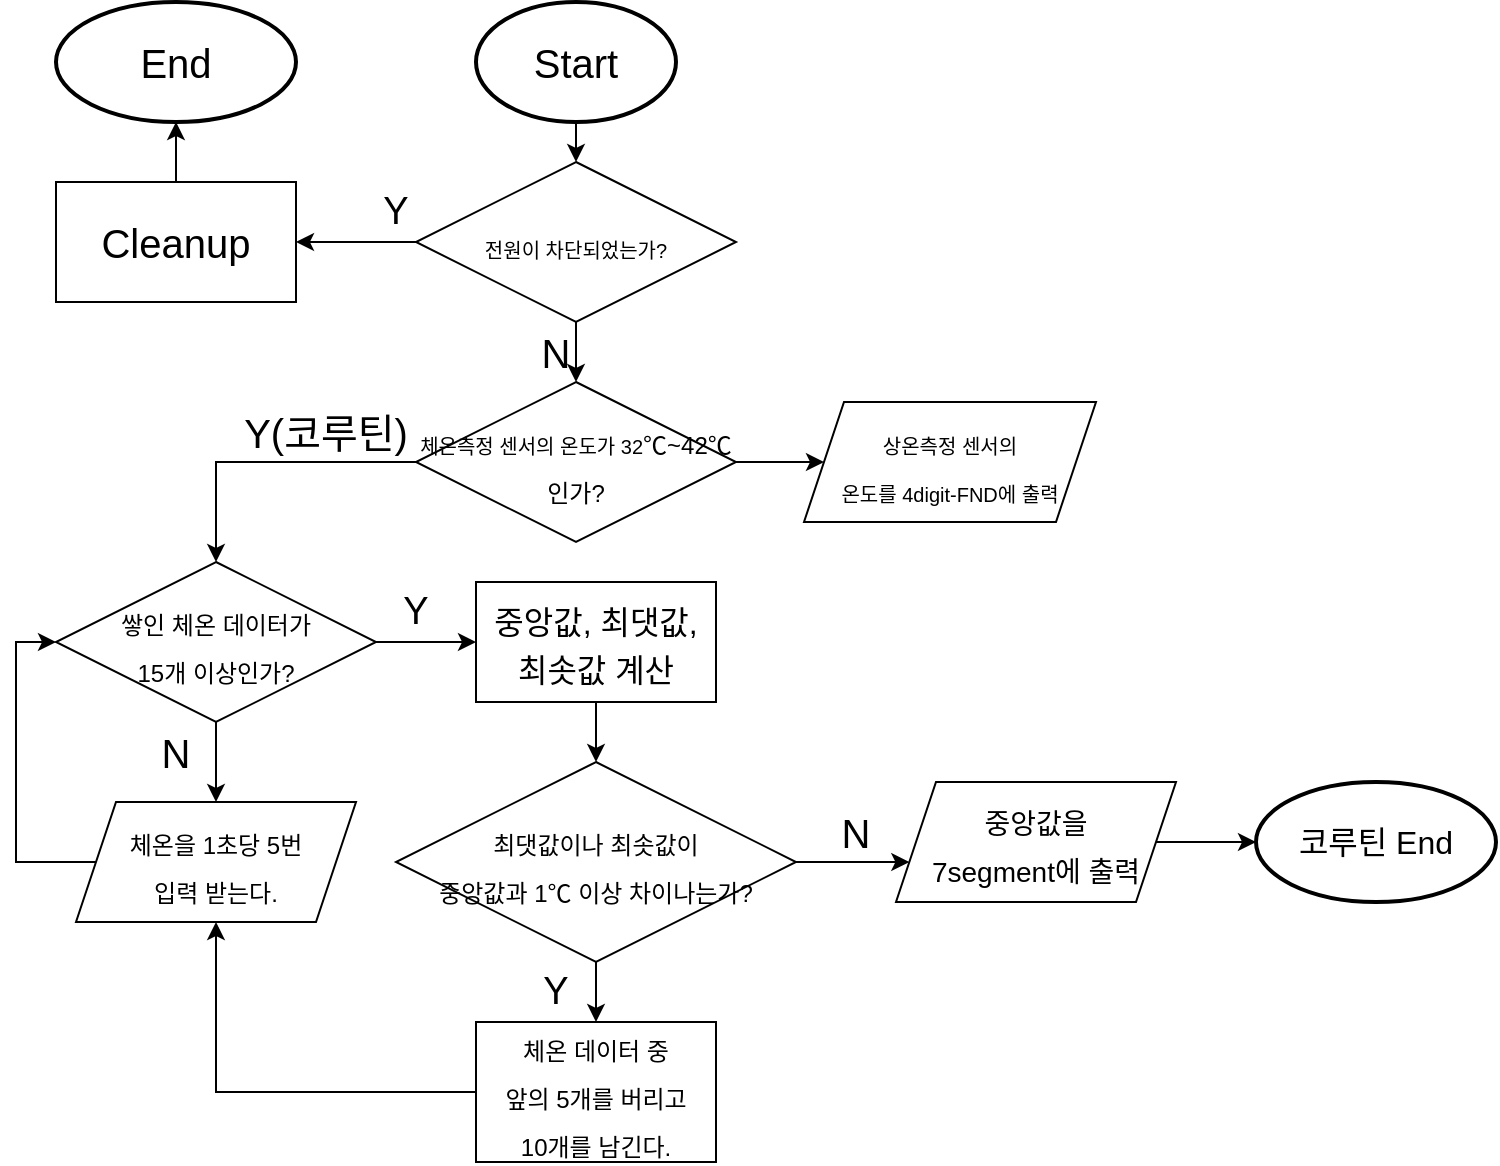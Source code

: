 <mxfile version="15.7.3" type="github">
  <diagram id="HOxBn5tht_EYRTDBTTVy" name="Page-1">
    <mxGraphModel dx="1038" dy="1752" grid="1" gridSize="10" guides="1" tooltips="1" connect="1" arrows="1" fold="1" page="1" pageScale="1" pageWidth="827" pageHeight="1169" math="0" shadow="0">
      <root>
        <mxCell id="0" />
        <mxCell id="1" parent="0" />
        <mxCell id="lryujA1LKYhaAFnQ_uCR-1" value="&lt;font style=&quot;font-size: 20px&quot;&gt;Start&lt;/font&gt;" style="strokeWidth=2;html=1;shape=mxgraph.flowchart.start_1;whiteSpace=wrap;" vertex="1" parent="1">
          <mxGeometry x="250" width="100" height="60" as="geometry" />
        </mxCell>
        <mxCell id="lryujA1LKYhaAFnQ_uCR-2" value="" style="endArrow=classic;html=1;rounded=0;fontSize=20;exitX=0.5;exitY=1;exitDx=0;exitDy=0;exitPerimeter=0;" edge="1" parent="1" source="lryujA1LKYhaAFnQ_uCR-1" target="lryujA1LKYhaAFnQ_uCR-3">
          <mxGeometry width="50" height="50" relative="1" as="geometry">
            <mxPoint x="390" y="220" as="sourcePoint" />
            <mxPoint x="300" y="90" as="targetPoint" />
          </mxGeometry>
        </mxCell>
        <mxCell id="lryujA1LKYhaAFnQ_uCR-12" value="" style="edgeStyle=orthogonalEdgeStyle;rounded=0;orthogonalLoop=1;jettySize=auto;html=1;fontSize=19;" edge="1" parent="1" source="lryujA1LKYhaAFnQ_uCR-3" target="lryujA1LKYhaAFnQ_uCR-11">
          <mxGeometry relative="1" as="geometry" />
        </mxCell>
        <mxCell id="lryujA1LKYhaAFnQ_uCR-16" value="" style="edgeStyle=orthogonalEdgeStyle;rounded=0;orthogonalLoop=1;jettySize=auto;html=1;fontSize=20;" edge="1" parent="1" source="lryujA1LKYhaAFnQ_uCR-3" target="lryujA1LKYhaAFnQ_uCR-15">
          <mxGeometry relative="1" as="geometry" />
        </mxCell>
        <mxCell id="lryujA1LKYhaAFnQ_uCR-3" value="&lt;font size=&quot;1&quot;&gt;전원이 차단되었는가?&lt;/font&gt;" style="rhombus;whiteSpace=wrap;html=1;fontSize=20;" vertex="1" parent="1">
          <mxGeometry x="220" y="80" width="160" height="80" as="geometry" />
        </mxCell>
        <mxCell id="lryujA1LKYhaAFnQ_uCR-10" value="Y" style="text;html=1;strokeColor=none;fillColor=none;align=center;verticalAlign=middle;whiteSpace=wrap;rounded=0;fontSize=19;" vertex="1" parent="1">
          <mxGeometry x="180" y="90" width="60" height="30" as="geometry" />
        </mxCell>
        <mxCell id="lryujA1LKYhaAFnQ_uCR-14" value="" style="edgeStyle=orthogonalEdgeStyle;rounded=0;orthogonalLoop=1;jettySize=auto;html=1;fontSize=19;" edge="1" parent="1" source="lryujA1LKYhaAFnQ_uCR-11" target="lryujA1LKYhaAFnQ_uCR-13">
          <mxGeometry relative="1" as="geometry" />
        </mxCell>
        <mxCell id="lryujA1LKYhaAFnQ_uCR-11" value="Cleanup" style="whiteSpace=wrap;html=1;fontSize=20;" vertex="1" parent="1">
          <mxGeometry x="40" y="90" width="120" height="60" as="geometry" />
        </mxCell>
        <mxCell id="lryujA1LKYhaAFnQ_uCR-13" value="&lt;font style=&quot;font-size: 20px&quot;&gt;End&lt;/font&gt;" style="strokeWidth=2;html=1;shape=mxgraph.flowchart.start_1;whiteSpace=wrap;" vertex="1" parent="1">
          <mxGeometry x="40" width="120" height="60" as="geometry" />
        </mxCell>
        <mxCell id="lryujA1LKYhaAFnQ_uCR-19" value="" style="edgeStyle=orthogonalEdgeStyle;rounded=0;orthogonalLoop=1;jettySize=auto;html=1;fontSize=20;fontColor=#000000;" edge="1" parent="1" source="lryujA1LKYhaAFnQ_uCR-15" target="lryujA1LKYhaAFnQ_uCR-18">
          <mxGeometry relative="1" as="geometry" />
        </mxCell>
        <mxCell id="lryujA1LKYhaAFnQ_uCR-28" value="" style="edgeStyle=orthogonalEdgeStyle;rounded=0;jumpStyle=none;orthogonalLoop=1;jettySize=auto;html=1;fontSize=20;fontColor=#000000;" edge="1" parent="1" source="lryujA1LKYhaAFnQ_uCR-15" target="lryujA1LKYhaAFnQ_uCR-27">
          <mxGeometry relative="1" as="geometry" />
        </mxCell>
        <mxCell id="lryujA1LKYhaAFnQ_uCR-15" value="&lt;font size=&quot;1&quot;&gt;체온측정 센서의 온도가 32&lt;/font&gt;&lt;span style=&quot;font-size: 12px&quot;&gt;℃~42&lt;/span&gt;&lt;span style=&quot;font-size: 12px&quot;&gt;℃인가?&lt;/span&gt;" style="rhombus;whiteSpace=wrap;html=1;fontSize=20;" vertex="1" parent="1">
          <mxGeometry x="220" y="190" width="160" height="80" as="geometry" />
        </mxCell>
        <mxCell id="lryujA1LKYhaAFnQ_uCR-17" value="&lt;font style=&quot;font-size: 20px&quot;&gt;N&lt;/font&gt;" style="text;html=1;strokeColor=none;fillColor=none;align=center;verticalAlign=middle;whiteSpace=wrap;rounded=0;labelBackgroundColor=none;fontSize=12;fontColor=#000000;" vertex="1" parent="1">
          <mxGeometry x="260" y="160" width="60" height="30" as="geometry" />
        </mxCell>
        <mxCell id="lryujA1LKYhaAFnQ_uCR-18" value="&lt;font style=&quot;font-size: 10px&quot;&gt;상온측정 센서의&lt;br&gt;온도를 4digit-FND에 출력&lt;br&gt;&lt;/font&gt;" style="shape=parallelogram;perimeter=parallelogramPerimeter;whiteSpace=wrap;html=1;fixedSize=1;fontSize=20;" vertex="1" parent="1">
          <mxGeometry x="414" y="200" width="146" height="60" as="geometry" />
        </mxCell>
        <mxCell id="lryujA1LKYhaAFnQ_uCR-23" value="Y(코루틴)" style="text;html=1;strokeColor=none;fillColor=none;align=center;verticalAlign=middle;whiteSpace=wrap;rounded=0;labelBackgroundColor=none;fontSize=20;fontColor=#000000;" vertex="1" parent="1">
          <mxGeometry x="120" y="200" width="110" height="30" as="geometry" />
        </mxCell>
        <mxCell id="lryujA1LKYhaAFnQ_uCR-30" value="" style="edgeStyle=orthogonalEdgeStyle;rounded=0;jumpStyle=none;orthogonalLoop=1;jettySize=auto;html=1;fontSize=12;fontColor=#000000;" edge="1" parent="1" source="lryujA1LKYhaAFnQ_uCR-27" target="lryujA1LKYhaAFnQ_uCR-29">
          <mxGeometry relative="1" as="geometry" />
        </mxCell>
        <mxCell id="lryujA1LKYhaAFnQ_uCR-43" value="" style="edgeStyle=orthogonalEdgeStyle;rounded=0;jumpStyle=none;orthogonalLoop=1;jettySize=auto;html=1;fontSize=16;fontColor=#000000;" edge="1" parent="1" source="lryujA1LKYhaAFnQ_uCR-27" target="lryujA1LKYhaAFnQ_uCR-42">
          <mxGeometry relative="1" as="geometry" />
        </mxCell>
        <mxCell id="lryujA1LKYhaAFnQ_uCR-27" value="&lt;span style=&quot;font-size: 12px&quot;&gt;쌓인 체온 데이터가&lt;br&gt;15개 이상인가?&lt;/span&gt;" style="rhombus;whiteSpace=wrap;html=1;fontSize=20;" vertex="1" parent="1">
          <mxGeometry x="40" y="280" width="160" height="80" as="geometry" />
        </mxCell>
        <mxCell id="lryujA1LKYhaAFnQ_uCR-33" value="" style="edgeStyle=orthogonalEdgeStyle;rounded=0;jumpStyle=none;orthogonalLoop=1;jettySize=auto;html=1;fontSize=16;fontColor=#000000;" edge="1" parent="1" source="lryujA1LKYhaAFnQ_uCR-29" target="lryujA1LKYhaAFnQ_uCR-32">
          <mxGeometry relative="1" as="geometry" />
        </mxCell>
        <mxCell id="lryujA1LKYhaAFnQ_uCR-29" value="&lt;font style=&quot;font-size: 16px&quot;&gt;중앙값, 최댓값, 최솟값 계산&lt;/font&gt;" style="whiteSpace=wrap;html=1;fontSize=20;" vertex="1" parent="1">
          <mxGeometry x="250" y="290" width="120" height="60" as="geometry" />
        </mxCell>
        <mxCell id="lryujA1LKYhaAFnQ_uCR-31" value="Y" style="text;html=1;strokeColor=none;fillColor=none;align=center;verticalAlign=middle;whiteSpace=wrap;rounded=0;fontSize=19;" vertex="1" parent="1">
          <mxGeometry x="190" y="290" width="60" height="30" as="geometry" />
        </mxCell>
        <mxCell id="lryujA1LKYhaAFnQ_uCR-37" value="" style="edgeStyle=orthogonalEdgeStyle;rounded=0;jumpStyle=none;orthogonalLoop=1;jettySize=auto;html=1;fontSize=12;fontColor=#000000;" edge="1" parent="1" source="lryujA1LKYhaAFnQ_uCR-32" target="lryujA1LKYhaAFnQ_uCR-36">
          <mxGeometry relative="1" as="geometry">
            <Array as="points">
              <mxPoint x="450" y="430" />
              <mxPoint x="450" y="430" />
            </Array>
          </mxGeometry>
        </mxCell>
        <mxCell id="lryujA1LKYhaAFnQ_uCR-47" value="" style="edgeStyle=orthogonalEdgeStyle;rounded=0;jumpStyle=none;orthogonalLoop=1;jettySize=auto;html=1;fontSize=12;fontColor=#000000;" edge="1" parent="1" source="lryujA1LKYhaAFnQ_uCR-32" target="lryujA1LKYhaAFnQ_uCR-46">
          <mxGeometry relative="1" as="geometry">
            <Array as="points">
              <mxPoint x="310" y="500" />
            </Array>
          </mxGeometry>
        </mxCell>
        <mxCell id="lryujA1LKYhaAFnQ_uCR-32" value="&lt;font style=&quot;font-size: 12px&quot;&gt;최댓값이나 최솟값이&lt;br&gt;중앙값과 1℃ 이상 차이나는가?&lt;/font&gt;&lt;span style=&quot;font-size: 12px&quot;&gt;&lt;br&gt;&lt;/span&gt;" style="rhombus;whiteSpace=wrap;html=1;fontSize=20;" vertex="1" parent="1">
          <mxGeometry x="210" y="380" width="200" height="100" as="geometry" />
        </mxCell>
        <mxCell id="lryujA1LKYhaAFnQ_uCR-40" value="" style="edgeStyle=orthogonalEdgeStyle;rounded=0;jumpStyle=none;orthogonalLoop=1;jettySize=auto;html=1;fontSize=14;fontColor=#000000;" edge="1" parent="1" source="lryujA1LKYhaAFnQ_uCR-36" target="lryujA1LKYhaAFnQ_uCR-39">
          <mxGeometry relative="1" as="geometry">
            <Array as="points">
              <mxPoint x="620" y="420" />
              <mxPoint x="620" y="420" />
            </Array>
          </mxGeometry>
        </mxCell>
        <mxCell id="lryujA1LKYhaAFnQ_uCR-36" value="&lt;font style=&quot;font-size: 14px&quot;&gt;중앙값을&lt;br&gt;7segment에 출력&lt;/font&gt;" style="shape=parallelogram;perimeter=parallelogramPerimeter;whiteSpace=wrap;html=1;fixedSize=1;fontSize=20;" vertex="1" parent="1">
          <mxGeometry x="460" y="390" width="140" height="60" as="geometry" />
        </mxCell>
        <mxCell id="lryujA1LKYhaAFnQ_uCR-38" value="&lt;font style=&quot;font-size: 20px&quot;&gt;N&lt;/font&gt;" style="text;html=1;strokeColor=none;fillColor=none;align=center;verticalAlign=middle;whiteSpace=wrap;rounded=0;labelBackgroundColor=none;fontSize=12;fontColor=#000000;" vertex="1" parent="1">
          <mxGeometry x="410" y="400" width="60" height="30" as="geometry" />
        </mxCell>
        <mxCell id="lryujA1LKYhaAFnQ_uCR-39" value="&lt;font style=&quot;font-size: 16px&quot;&gt;코루틴 End&lt;/font&gt;" style="strokeWidth=2;html=1;shape=mxgraph.flowchart.start_1;whiteSpace=wrap;" vertex="1" parent="1">
          <mxGeometry x="640" y="390" width="120" height="60" as="geometry" />
        </mxCell>
        <mxCell id="lryujA1LKYhaAFnQ_uCR-45" style="edgeStyle=orthogonalEdgeStyle;rounded=0;jumpStyle=none;orthogonalLoop=1;jettySize=auto;html=1;exitX=0;exitY=0.5;exitDx=0;exitDy=0;fontSize=12;fontColor=#000000;" edge="1" parent="1" source="lryujA1LKYhaAFnQ_uCR-42" target="lryujA1LKYhaAFnQ_uCR-27">
          <mxGeometry relative="1" as="geometry">
            <mxPoint x="20" y="290" as="targetPoint" />
            <Array as="points">
              <mxPoint x="20" y="430" />
              <mxPoint x="20" y="320" />
            </Array>
          </mxGeometry>
        </mxCell>
        <mxCell id="lryujA1LKYhaAFnQ_uCR-42" value="&lt;font style=&quot;font-size: 12px&quot;&gt;체온을 1초당 5번&lt;br&gt;입력 받는다.&lt;/font&gt;" style="shape=parallelogram;perimeter=parallelogramPerimeter;whiteSpace=wrap;html=1;fixedSize=1;fontSize=20;" vertex="1" parent="1">
          <mxGeometry x="50" y="400" width="140" height="60" as="geometry" />
        </mxCell>
        <mxCell id="lryujA1LKYhaAFnQ_uCR-44" value="&lt;font style=&quot;font-size: 20px&quot;&gt;N&lt;/font&gt;" style="text;html=1;strokeColor=none;fillColor=none;align=center;verticalAlign=middle;whiteSpace=wrap;rounded=0;labelBackgroundColor=none;fontSize=12;fontColor=#000000;" vertex="1" parent="1">
          <mxGeometry x="70" y="360" width="60" height="30" as="geometry" />
        </mxCell>
        <mxCell id="lryujA1LKYhaAFnQ_uCR-50" style="edgeStyle=orthogonalEdgeStyle;rounded=0;jumpStyle=none;orthogonalLoop=1;jettySize=auto;html=1;exitX=0;exitY=0.5;exitDx=0;exitDy=0;entryX=0.5;entryY=1;entryDx=0;entryDy=0;fontSize=12;fontColor=#000000;" edge="1" parent="1" source="lryujA1LKYhaAFnQ_uCR-46" target="lryujA1LKYhaAFnQ_uCR-42">
          <mxGeometry relative="1" as="geometry" />
        </mxCell>
        <mxCell id="lryujA1LKYhaAFnQ_uCR-46" value="&lt;font style=&quot;font-size: 12px&quot;&gt;체온 데이터 중&lt;br&gt;앞의 5개를 버리고&lt;br&gt;10개를 남긴다.&lt;br&gt;&lt;/font&gt;" style="whiteSpace=wrap;html=1;fontSize=20;" vertex="1" parent="1">
          <mxGeometry x="250" y="510" width="120" height="70" as="geometry" />
        </mxCell>
        <mxCell id="lryujA1LKYhaAFnQ_uCR-49" value="Y" style="text;html=1;strokeColor=none;fillColor=none;align=center;verticalAlign=middle;whiteSpace=wrap;rounded=0;fontSize=19;" vertex="1" parent="1">
          <mxGeometry x="260" y="480" width="60" height="30" as="geometry" />
        </mxCell>
      </root>
    </mxGraphModel>
  </diagram>
</mxfile>
